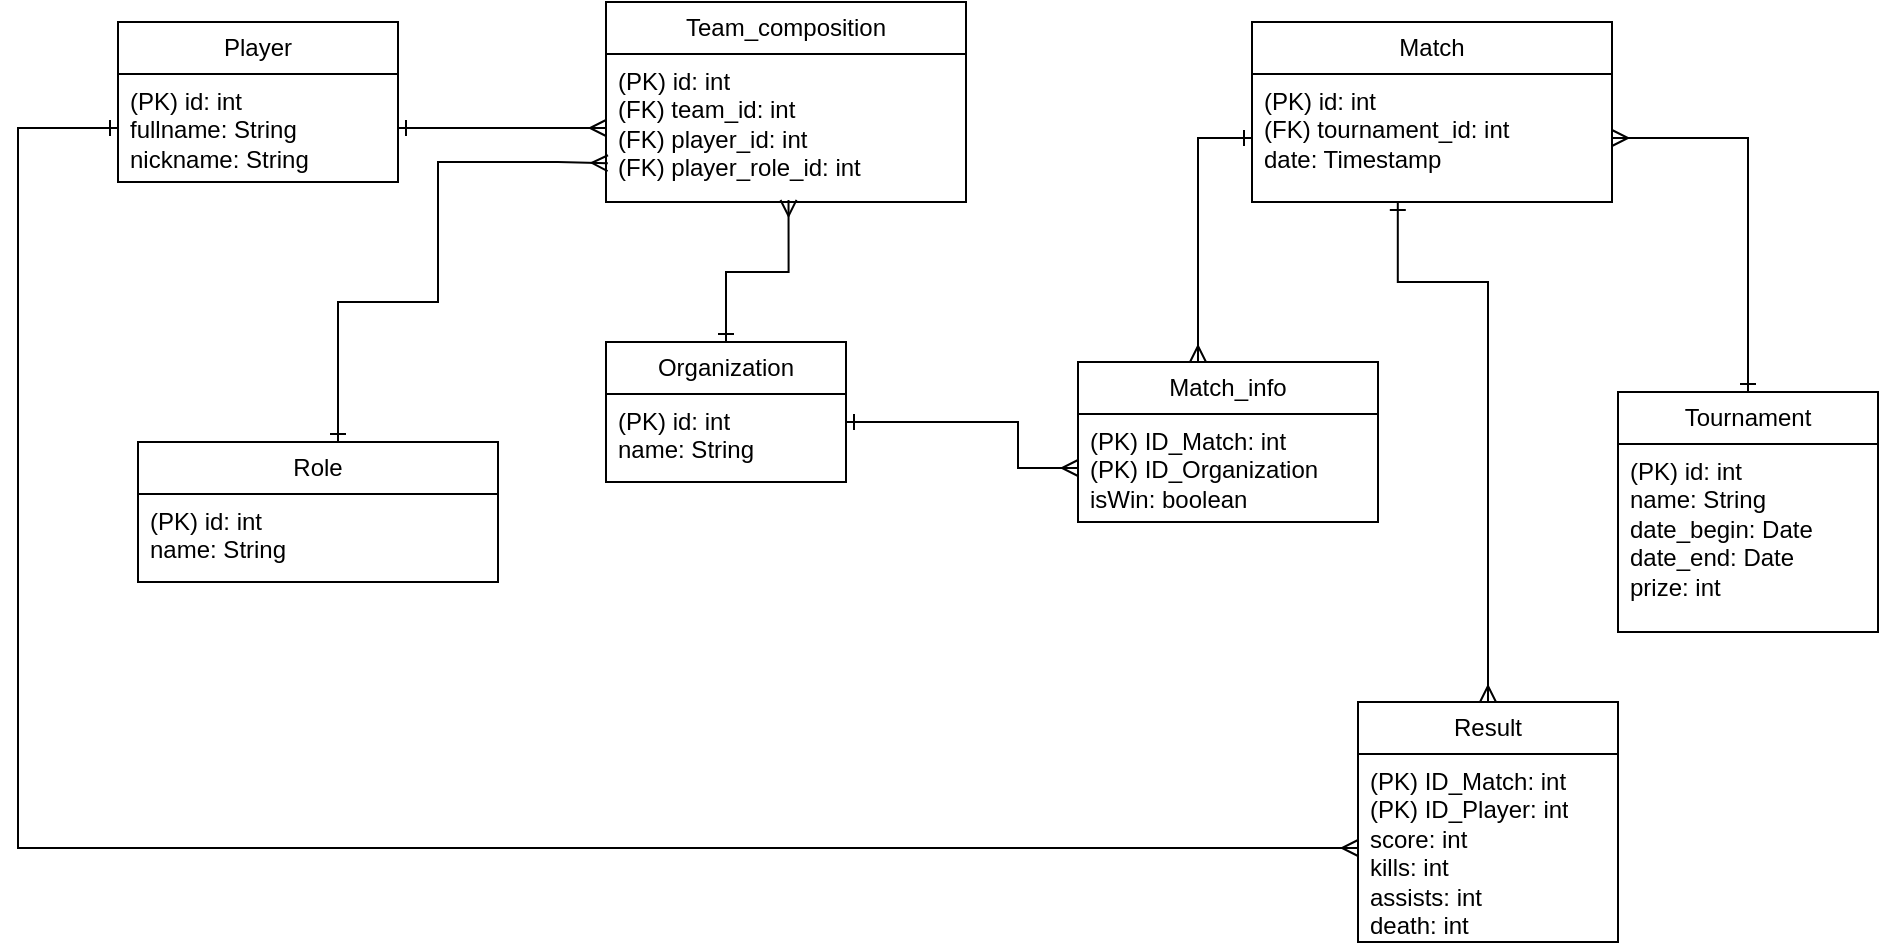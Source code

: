 <mxfile version="24.7.14">
  <diagram name="Страница — 1" id="4FGiYLuR-jafjmGh9V1V">
    <mxGraphModel dx="1290" dy="565" grid="1" gridSize="10" guides="1" tooltips="1" connect="1" arrows="1" fold="1" page="1" pageScale="1" pageWidth="827" pageHeight="1169" math="0" shadow="0">
      <root>
        <mxCell id="0" />
        <mxCell id="1" parent="0" />
        <mxCell id="E1XORwaVy8atlfKuMLs9-1" value="Player" style="swimlane;fontStyle=0;childLayout=stackLayout;horizontal=1;startSize=26;fillColor=none;horizontalStack=0;resizeParent=1;resizeParentMax=0;resizeLast=0;collapsible=1;marginBottom=0;whiteSpace=wrap;html=1;rounded=0;" parent="1" vertex="1">
          <mxGeometry x="80" y="60" width="140" height="80" as="geometry" />
        </mxCell>
        <mxCell id="E1XORwaVy8atlfKuMLs9-2" value="(PK) id: int&lt;div&gt;fullname: String&lt;br&gt;nickname: String&lt;/div&gt;&lt;div&gt;&lt;br&gt;&lt;/div&gt;&lt;div&gt;&lt;br&gt;&lt;/div&gt;" style="text;strokeColor=none;fillColor=none;align=left;verticalAlign=top;spacingLeft=4;spacingRight=4;overflow=hidden;rotatable=0;points=[[0,0.5],[1,0.5]];portConstraint=eastwest;whiteSpace=wrap;html=1;" parent="E1XORwaVy8atlfKuMLs9-1" vertex="1">
          <mxGeometry y="26" width="140" height="54" as="geometry" />
        </mxCell>
        <mxCell id="E1XORwaVy8atlfKuMLs9-20" style="edgeStyle=orthogonalEdgeStyle;rounded=0;orthogonalLoop=1;jettySize=auto;html=1;entryX=0.507;entryY=0.986;entryDx=0;entryDy=0;entryPerimeter=0;startArrow=ERone;startFill=0;endArrow=ERmany;endFill=0;" parent="1" source="E1XORwaVy8atlfKuMLs9-3" target="E1XORwaVy8atlfKuMLs9-6" edge="1">
          <mxGeometry relative="1" as="geometry">
            <mxPoint x="414" y="160" as="targetPoint" />
          </mxGeometry>
        </mxCell>
        <mxCell id="E1XORwaVy8atlfKuMLs9-3" value="Organization" style="swimlane;fontStyle=0;childLayout=stackLayout;horizontal=1;startSize=26;fillColor=none;horizontalStack=0;resizeParent=1;resizeParentMax=0;resizeLast=0;collapsible=1;marginBottom=0;whiteSpace=wrap;html=1;rounded=0;" parent="1" vertex="1">
          <mxGeometry x="324" y="220" width="120" height="70" as="geometry" />
        </mxCell>
        <mxCell id="E1XORwaVy8atlfKuMLs9-4" value="&lt;div&gt;&lt;div&gt;&lt;span style=&quot;background-color: initial;&quot;&gt;(PK)&amp;nbsp;&lt;/span&gt;id: int&lt;/div&gt;&lt;/div&gt;&lt;div&gt;name: String&lt;/div&gt;&lt;div&gt;&lt;br&gt;&lt;/div&gt;" style="text;strokeColor=none;fillColor=none;align=left;verticalAlign=top;spacingLeft=4;spacingRight=4;overflow=hidden;rotatable=0;points=[[0,0.5],[1,0.5]];portConstraint=eastwest;whiteSpace=wrap;html=1;" parent="E1XORwaVy8atlfKuMLs9-3" vertex="1">
          <mxGeometry y="26" width="120" height="44" as="geometry" />
        </mxCell>
        <mxCell id="E1XORwaVy8atlfKuMLs9-5" value="Team_composition" style="swimlane;fontStyle=0;childLayout=stackLayout;horizontal=1;startSize=26;fillColor=none;horizontalStack=0;resizeParent=1;resizeParentMax=0;resizeLast=0;collapsible=1;marginBottom=0;whiteSpace=wrap;html=1;rounded=0;" parent="1" vertex="1">
          <mxGeometry x="324" y="50" width="180" height="100" as="geometry" />
        </mxCell>
        <mxCell id="E1XORwaVy8atlfKuMLs9-6" value="&lt;div&gt;&lt;span style=&quot;background-color: initial;&quot;&gt;(PK)&amp;nbsp;&lt;/span&gt;id: int&lt;/div&gt;&lt;div&gt;(FK) team_id: int&lt;/div&gt;&lt;div&gt;&lt;span style=&quot;background-color: initial;&quot;&gt;(FK)&lt;/span&gt;&lt;span style=&quot;background-color: initial;&quot;&gt;&amp;nbsp;&lt;/span&gt;player_id: int&lt;/div&gt;&lt;div&gt;&lt;span style=&quot;background-color: initial;&quot;&gt;(FK)&lt;/span&gt;&lt;span style=&quot;background-color: initial;&quot;&gt;&amp;nbsp;&lt;/span&gt;player_role_id: int&amp;nbsp;&lt;/div&gt;" style="text;strokeColor=none;fillColor=none;align=left;verticalAlign=top;spacingLeft=4;spacingRight=4;overflow=hidden;rotatable=0;points=[[0,0.5],[1,0.5]];portConstraint=eastwest;whiteSpace=wrap;html=1;" parent="E1XORwaVy8atlfKuMLs9-5" vertex="1">
          <mxGeometry y="26" width="180" height="74" as="geometry" />
        </mxCell>
        <mxCell id="E1XORwaVy8atlfKuMLs9-7" value="Match" style="swimlane;fontStyle=0;childLayout=stackLayout;horizontal=1;startSize=26;fillColor=none;horizontalStack=0;resizeParent=1;resizeParentMax=0;resizeLast=0;collapsible=1;marginBottom=0;whiteSpace=wrap;html=1;rounded=0;" parent="1" vertex="1">
          <mxGeometry x="647" y="60" width="180" height="90" as="geometry" />
        </mxCell>
        <mxCell id="E1XORwaVy8atlfKuMLs9-8" value="(PK) id: int&lt;br&gt;&lt;div&gt;&lt;span style=&quot;background-color: initial;&quot;&gt;(FK)&lt;/span&gt;&lt;span style=&quot;background-color: initial;&quot;&gt;&amp;nbsp;&lt;/span&gt;tournament_id: int&lt;/div&gt;&lt;div&gt;date: Timestamp&lt;/div&gt;" style="text;strokeColor=none;fillColor=none;align=left;verticalAlign=top;spacingLeft=4;spacingRight=4;overflow=hidden;rotatable=0;points=[[0,0.5],[1,0.5]];portConstraint=eastwest;whiteSpace=wrap;html=1;rounded=0;" parent="E1XORwaVy8atlfKuMLs9-7" vertex="1">
          <mxGeometry y="26" width="180" height="64" as="geometry" />
        </mxCell>
        <mxCell id="E1XORwaVy8atlfKuMLs9-9" value="Role" style="swimlane;fontStyle=0;childLayout=stackLayout;horizontal=1;startSize=26;fillColor=none;horizontalStack=0;resizeParent=1;resizeParentMax=0;resizeLast=0;collapsible=1;marginBottom=0;whiteSpace=wrap;html=1;rounded=0;" parent="1" vertex="1">
          <mxGeometry x="90" y="270" width="180" height="70" as="geometry" />
        </mxCell>
        <mxCell id="E1XORwaVy8atlfKuMLs9-10" value="(PK) id: int&lt;div&gt;name: String&lt;/div&gt;" style="text;strokeColor=none;fillColor=none;align=left;verticalAlign=top;spacingLeft=4;spacingRight=4;overflow=hidden;rotatable=0;points=[[0,0.5],[1,0.5]];portConstraint=eastwest;whiteSpace=wrap;html=1;" parent="E1XORwaVy8atlfKuMLs9-9" vertex="1">
          <mxGeometry y="26" width="180" height="44" as="geometry" />
        </mxCell>
        <mxCell id="E1XORwaVy8atlfKuMLs9-22" style="edgeStyle=orthogonalEdgeStyle;rounded=0;orthogonalLoop=1;jettySize=auto;html=1;entryX=1;entryY=0.5;entryDx=0;entryDy=0;startArrow=ERone;startFill=0;endArrow=ERmany;endFill=0;" parent="1" source="E1XORwaVy8atlfKuMLs9-15" target="E1XORwaVy8atlfKuMLs9-8" edge="1">
          <mxGeometry relative="1" as="geometry" />
        </mxCell>
        <mxCell id="E1XORwaVy8atlfKuMLs9-15" value="Tournament" style="swimlane;fontStyle=0;childLayout=stackLayout;horizontal=1;startSize=26;fillColor=none;horizontalStack=0;resizeParent=1;resizeParentMax=0;resizeLast=0;collapsible=1;marginBottom=0;whiteSpace=wrap;html=1;rounded=0;" parent="1" vertex="1">
          <mxGeometry x="830" y="245" width="130" height="120" as="geometry" />
        </mxCell>
        <mxCell id="E1XORwaVy8atlfKuMLs9-16" value="(PK) id: int&lt;div&gt;name: String&lt;/div&gt;&lt;div&gt;date_begin: Date&lt;/div&gt;&lt;div&gt;date_end: Date&lt;/div&gt;&lt;div&gt;prize: int&lt;/div&gt;" style="text;strokeColor=none;fillColor=none;align=left;verticalAlign=top;spacingLeft=4;spacingRight=4;overflow=hidden;rotatable=0;points=[[0,0.5],[1,0.5]];portConstraint=eastwest;whiteSpace=wrap;html=1;rounded=0;" parent="E1XORwaVy8atlfKuMLs9-15" vertex="1">
          <mxGeometry y="26" width="130" height="94" as="geometry" />
        </mxCell>
        <mxCell id="E1XORwaVy8atlfKuMLs9-17" value="Result" style="swimlane;fontStyle=0;childLayout=stackLayout;horizontal=1;startSize=26;fillColor=none;horizontalStack=0;resizeParent=1;resizeParentMax=0;resizeLast=0;collapsible=1;marginBottom=0;whiteSpace=wrap;html=1;rounded=0;" parent="1" vertex="1">
          <mxGeometry x="700" y="400" width="130" height="120" as="geometry" />
        </mxCell>
        <mxCell id="E1XORwaVy8atlfKuMLs9-18" value="&lt;div&gt;&lt;span style=&quot;background-color: initial;&quot;&gt;(PK)&lt;/span&gt;&lt;span style=&quot;background-color: initial;&quot;&gt;&amp;nbsp;&lt;/span&gt;ID_Match: int&lt;/div&gt;&lt;div&gt;&lt;span style=&quot;background-color: initial;&quot;&gt;(PK)&lt;/span&gt;&lt;span style=&quot;background-color: initial;&quot;&gt;&amp;nbsp;&lt;/span&gt;ID_Player: int&lt;/div&gt;&lt;div&gt;score: int&lt;/div&gt;&lt;div&gt;kills: int&lt;/div&gt;&lt;div&gt;assists: int&lt;/div&gt;&lt;div&gt;death: int&lt;/div&gt;" style="text;strokeColor=none;fillColor=none;align=left;verticalAlign=top;spacingLeft=4;spacingRight=4;overflow=hidden;rotatable=0;points=[[0,0.5],[1,0.5]];portConstraint=eastwest;whiteSpace=wrap;html=1;" parent="E1XORwaVy8atlfKuMLs9-17" vertex="1">
          <mxGeometry y="26" width="130" height="94" as="geometry" />
        </mxCell>
        <mxCell id="E1XORwaVy8atlfKuMLs9-19" style="rounded=0;orthogonalLoop=1;jettySize=auto;html=1;entryX=0;entryY=0.5;entryDx=0;entryDy=0;startArrow=ERone;startFill=0;endArrow=ERmany;endFill=0;" parent="1" source="E1XORwaVy8atlfKuMLs9-2" target="E1XORwaVy8atlfKuMLs9-6" edge="1">
          <mxGeometry relative="1" as="geometry" />
        </mxCell>
        <mxCell id="E1XORwaVy8atlfKuMLs9-21" style="edgeStyle=orthogonalEdgeStyle;rounded=0;orthogonalLoop=1;jettySize=auto;html=1;startArrow=ERone;startFill=0;endArrow=ERmany;endFill=0;entryX=0;entryY=0.5;entryDx=0;entryDy=0;" parent="1" source="E1XORwaVy8atlfKuMLs9-3" target="Bg445yyy2oSJyceVqIxz-3" edge="1">
          <mxGeometry relative="1" as="geometry">
            <Array as="points">
              <mxPoint x="530" y="260" />
              <mxPoint x="530" y="283" />
            </Array>
            <mxPoint x="590" y="140" as="targetPoint" />
          </mxGeometry>
        </mxCell>
        <mxCell id="E1XORwaVy8atlfKuMLs9-23" style="edgeStyle=orthogonalEdgeStyle;rounded=0;orthogonalLoop=1;jettySize=auto;html=1;entryX=0.005;entryY=0.738;entryDx=0;entryDy=0;entryPerimeter=0;startArrow=ERone;startFill=0;endArrow=ERmany;endFill=0;" parent="1" source="E1XORwaVy8atlfKuMLs9-9" target="E1XORwaVy8atlfKuMLs9-6" edge="1">
          <mxGeometry relative="1" as="geometry">
            <mxPoint x="310" y="160" as="targetPoint" />
            <Array as="points">
              <mxPoint x="190" y="200" />
              <mxPoint x="240" y="200" />
              <mxPoint x="240" y="130" />
              <mxPoint x="300" y="130" />
            </Array>
          </mxGeometry>
        </mxCell>
        <mxCell id="E1XORwaVy8atlfKuMLs9-25" style="edgeStyle=orthogonalEdgeStyle;rounded=0;orthogonalLoop=1;jettySize=auto;html=1;entryX=0.5;entryY=0;entryDx=0;entryDy=0;startArrow=ERone;startFill=0;endArrow=ERmany;endFill=0;exitX=0.405;exitY=1;exitDx=0;exitDy=0;exitPerimeter=0;" parent="1" source="E1XORwaVy8atlfKuMLs9-8" target="E1XORwaVy8atlfKuMLs9-17" edge="1">
          <mxGeometry relative="1" as="geometry">
            <Array as="points">
              <mxPoint x="720" y="190" />
              <mxPoint x="765" y="190" />
            </Array>
            <mxPoint x="646" y="170" as="sourcePoint" />
          </mxGeometry>
        </mxCell>
        <mxCell id="E1XORwaVy8atlfKuMLs9-28" style="edgeStyle=orthogonalEdgeStyle;rounded=0;orthogonalLoop=1;jettySize=auto;html=1;entryX=0;entryY=0.5;entryDx=0;entryDy=0;startArrow=ERone;startFill=0;endArrow=ERmany;endFill=0;" parent="1" source="E1XORwaVy8atlfKuMLs9-2" target="E1XORwaVy8atlfKuMLs9-18" edge="1">
          <mxGeometry relative="1" as="geometry">
            <Array as="points">
              <mxPoint x="30" y="113" />
              <mxPoint x="30" y="473" />
            </Array>
          </mxGeometry>
        </mxCell>
        <mxCell id="Bg445yyy2oSJyceVqIxz-2" value="Match_info" style="swimlane;fontStyle=0;childLayout=stackLayout;horizontal=1;startSize=26;fillColor=none;horizontalStack=0;resizeParent=1;resizeParentMax=0;resizeLast=0;collapsible=1;marginBottom=0;whiteSpace=wrap;html=1;rounded=0;" parent="1" vertex="1">
          <mxGeometry x="560" y="230" width="150" height="80" as="geometry" />
        </mxCell>
        <mxCell id="Bg445yyy2oSJyceVqIxz-3" value="&lt;div&gt;&lt;div&gt;&lt;span style=&quot;background-color: initial;&quot;&gt;(PK)&amp;nbsp;&lt;/span&gt;ID_Match: int&lt;/div&gt;&lt;/div&gt;&lt;div&gt;(PK) ID_Organization&lt;/div&gt;&lt;div&gt;isWin: boolean&lt;/div&gt;&lt;div&gt;&lt;br&gt;&lt;/div&gt;" style="text;strokeColor=none;fillColor=none;align=left;verticalAlign=top;spacingLeft=4;spacingRight=4;overflow=hidden;rotatable=0;points=[[0,0.5],[1,0.5]];portConstraint=eastwest;whiteSpace=wrap;html=1;" parent="Bg445yyy2oSJyceVqIxz-2" vertex="1">
          <mxGeometry y="26" width="150" height="54" as="geometry" />
        </mxCell>
        <mxCell id="Bg445yyy2oSJyceVqIxz-5" style="edgeStyle=orthogonalEdgeStyle;rounded=0;orthogonalLoop=1;jettySize=auto;html=1;entryX=0.5;entryY=0;entryDx=0;entryDy=0;startArrow=ERone;startFill=0;endArrow=ERmany;endFill=0;exitX=0;exitY=0.5;exitDx=0;exitDy=0;" parent="1" source="E1XORwaVy8atlfKuMLs9-8" edge="1">
          <mxGeometry relative="1" as="geometry">
            <Array as="points">
              <mxPoint x="620" y="118" />
            </Array>
            <mxPoint x="550" y="-20" as="sourcePoint" />
            <mxPoint x="620" y="230" as="targetPoint" />
          </mxGeometry>
        </mxCell>
      </root>
    </mxGraphModel>
  </diagram>
</mxfile>
